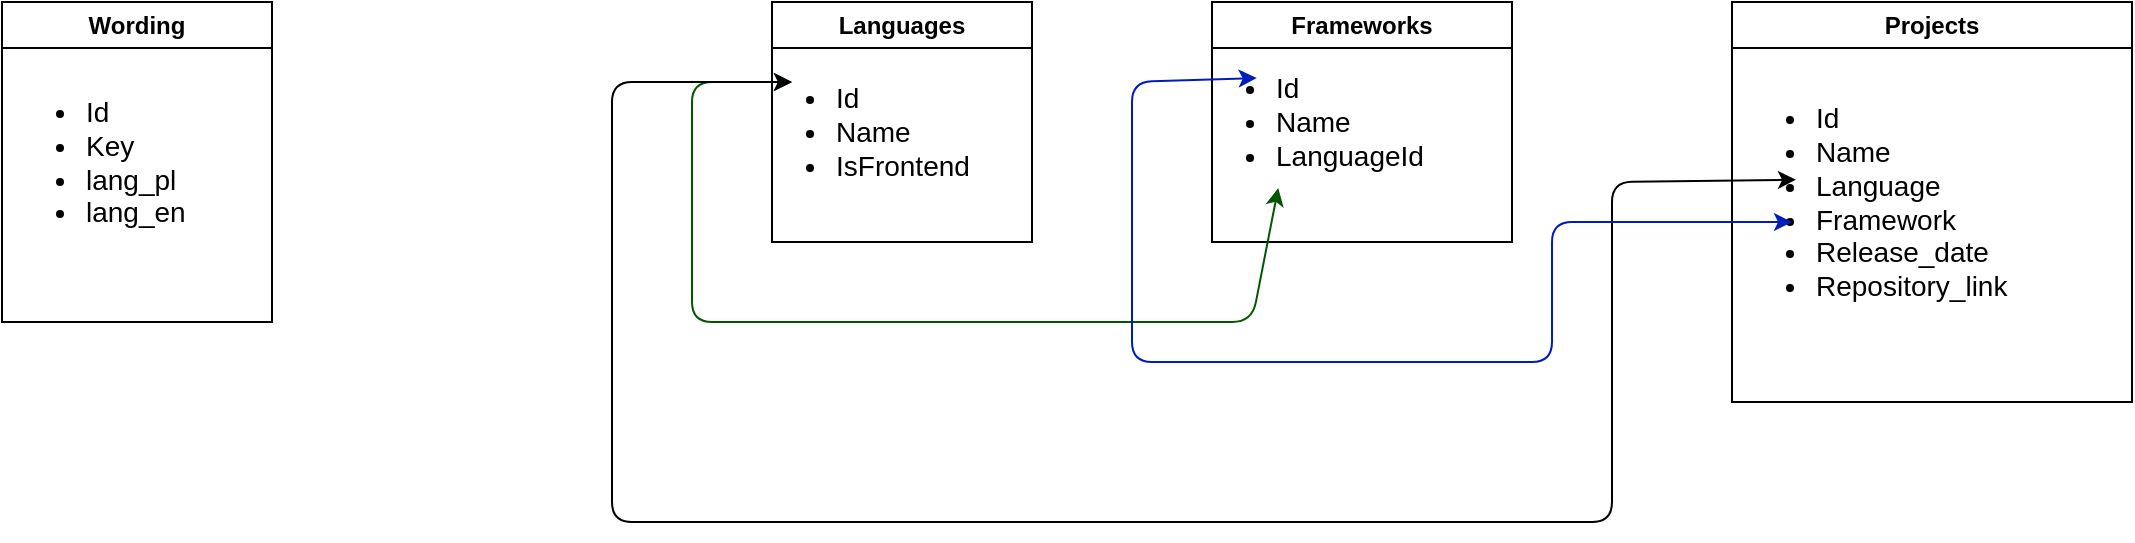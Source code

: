 <mxfile>
    <diagram id="iUWfuSEUR_VwGOzYIaKV" name="Page-1">
        <mxGraphModel dx="2141" dy="916" grid="1" gridSize="10" guides="1" tooltips="1" connect="1" arrows="1" fold="1" page="1" pageScale="1" pageWidth="850" pageHeight="1100" math="0" shadow="0">
            <root>
                <mxCell id="0"/>
                <mxCell id="1" parent="0"/>
                <mxCell id="2" value="Languages" style="swimlane;whiteSpace=wrap;html=1;" parent="1" vertex="1">
                    <mxGeometry x="-110" y="40" width="130" height="120" as="geometry"/>
                </mxCell>
                <mxCell id="3" value="&lt;ul style=&quot;font-size: 14px;&quot;&gt;&lt;li style=&quot;font-size: 14px;&quot;&gt;Id&lt;/li&gt;&lt;li style=&quot;font-size: 14px;&quot;&gt;Name&lt;/li&gt;&lt;li style=&quot;font-size: 14px;&quot;&gt;IsFrontend&amp;nbsp;&lt;/li&gt;&lt;/ul&gt;" style="text;html=1;align=left;verticalAlign=middle;resizable=0;points=[];autosize=1;strokeColor=none;fillColor=none;fontSize=14;" parent="2" vertex="1">
                    <mxGeometry x="-10" y="10" width="130" height="110" as="geometry"/>
                </mxCell>
                <mxCell id="4" value="Frameworks" style="swimlane;whiteSpace=wrap;html=1;" parent="1" vertex="1">
                    <mxGeometry x="110" y="40" width="150" height="120" as="geometry"/>
                </mxCell>
                <mxCell id="5" value="&lt;ul style=&quot;font-size: 14px;&quot;&gt;&lt;li style=&quot;font-size: 14px;&quot;&gt;Id&lt;/li&gt;&lt;li style=&quot;font-size: 14px;&quot;&gt;Name&lt;/li&gt;&lt;li style=&quot;font-size: 14px;&quot;&gt;LanguageId&lt;/li&gt;&lt;/ul&gt;" style="text;html=1;align=left;verticalAlign=middle;resizable=0;points=[];autosize=1;strokeColor=none;fillColor=none;fontSize=14;" parent="4" vertex="1">
                    <mxGeometry x="-10" y="5" width="140" height="110" as="geometry"/>
                </mxCell>
                <mxCell id="8" value="" style="endArrow=classic;startArrow=classic;html=1;entryX=0.308;entryY=0.8;entryDx=0;entryDy=0;entryPerimeter=0;fillColor=#008a00;strokeColor=#005700;" edge="1" parent="4" target="5">
                    <mxGeometry width="50" height="50" relative="1" as="geometry">
                        <mxPoint x="-210" y="40" as="sourcePoint"/>
                        <mxPoint x="40" y="120" as="targetPoint"/>
                        <Array as="points">
                            <mxPoint x="-260" y="40"/>
                            <mxPoint x="-260" y="160"/>
                            <mxPoint x="-120" y="160"/>
                            <mxPoint x="20" y="160"/>
                        </Array>
                    </mxGeometry>
                </mxCell>
                <mxCell id="9" value="Projects" style="swimlane;whiteSpace=wrap;html=1;" vertex="1" parent="1">
                    <mxGeometry x="370" y="40" width="200" height="200" as="geometry"/>
                </mxCell>
                <mxCell id="10" value="&lt;ul style=&quot;font-size: 14px;&quot;&gt;&lt;li style=&quot;font-size: 14px;&quot;&gt;Id&lt;/li&gt;&lt;li style=&quot;font-size: 14px;&quot;&gt;Name&lt;/li&gt;&lt;li style=&quot;font-size: 14px;&quot;&gt;Language&lt;/li&gt;&lt;li style=&quot;font-size: 14px;&quot;&gt;Framework&lt;/li&gt;&lt;li style=&quot;font-size: 14px;&quot;&gt;Release_date&lt;/li&gt;&lt;li style=&quot;font-size: 14px;&quot;&gt;Repository_link&lt;/li&gt;&lt;/ul&gt;" style="text;html=1;align=left;verticalAlign=middle;resizable=0;points=[];autosize=1;strokeColor=none;fillColor=none;fontSize=14;" vertex="1" parent="9">
                    <mxGeometry y="10" width="160" height="180" as="geometry"/>
                </mxCell>
                <mxCell id="11" value="" style="endArrow=classic;startArrow=classic;html=1;entryX=0.2;entryY=0.438;entryDx=0;entryDy=0;entryPerimeter=0;" edge="1" parent="1" target="10">
                    <mxGeometry width="50" height="50" relative="1" as="geometry">
                        <mxPoint x="-100" y="80" as="sourcePoint"/>
                        <mxPoint x="290" y="310" as="targetPoint"/>
                        <Array as="points">
                            <mxPoint x="-190" y="80"/>
                            <mxPoint x="-190" y="300"/>
                            <mxPoint x="310" y="300"/>
                            <mxPoint x="310" y="130"/>
                        </Array>
                    </mxGeometry>
                </mxCell>
                <mxCell id="12" value="" style="endArrow=classic;startArrow=classic;html=1;exitX=0.231;exitY=0.3;exitDx=0;exitDy=0;exitPerimeter=0;fillColor=#0050ef;strokeColor=#001DBC;" edge="1" parent="1" source="5">
                    <mxGeometry width="50" height="50" relative="1" as="geometry">
                        <mxPoint x="70" y="30" as="sourcePoint"/>
                        <mxPoint x="400" y="150" as="targetPoint"/>
                        <Array as="points">
                            <mxPoint x="70" y="80"/>
                            <mxPoint x="70" y="220"/>
                            <mxPoint x="280" y="220"/>
                            <mxPoint x="280" y="150"/>
                        </Array>
                    </mxGeometry>
                </mxCell>
                <mxCell id="17" value="Wording" style="swimlane;whiteSpace=wrap;html=1;" vertex="1" parent="1">
                    <mxGeometry x="-495" y="40" width="135" height="160" as="geometry"/>
                </mxCell>
                <mxCell id="18" value="&lt;ul style=&quot;font-size: 14px;&quot;&gt;&lt;li style=&quot;font-size: 14px;&quot;&gt;Id&lt;/li&gt;&lt;li style=&quot;font-size: 14px;&quot;&gt;Key&lt;/li&gt;&lt;li style=&quot;font-size: 14px;&quot;&gt;lang_pl&lt;/li&gt;&lt;li style=&quot;font-size: 14px;&quot;&gt;lang_en&lt;/li&gt;&lt;/ul&gt;" style="text;html=1;align=left;verticalAlign=middle;resizable=0;points=[];autosize=1;strokeColor=none;fillColor=none;fontSize=14;" vertex="1" parent="17">
                    <mxGeometry y="15" width="110" height="130" as="geometry"/>
                </mxCell>
            </root>
        </mxGraphModel>
    </diagram>
</mxfile>